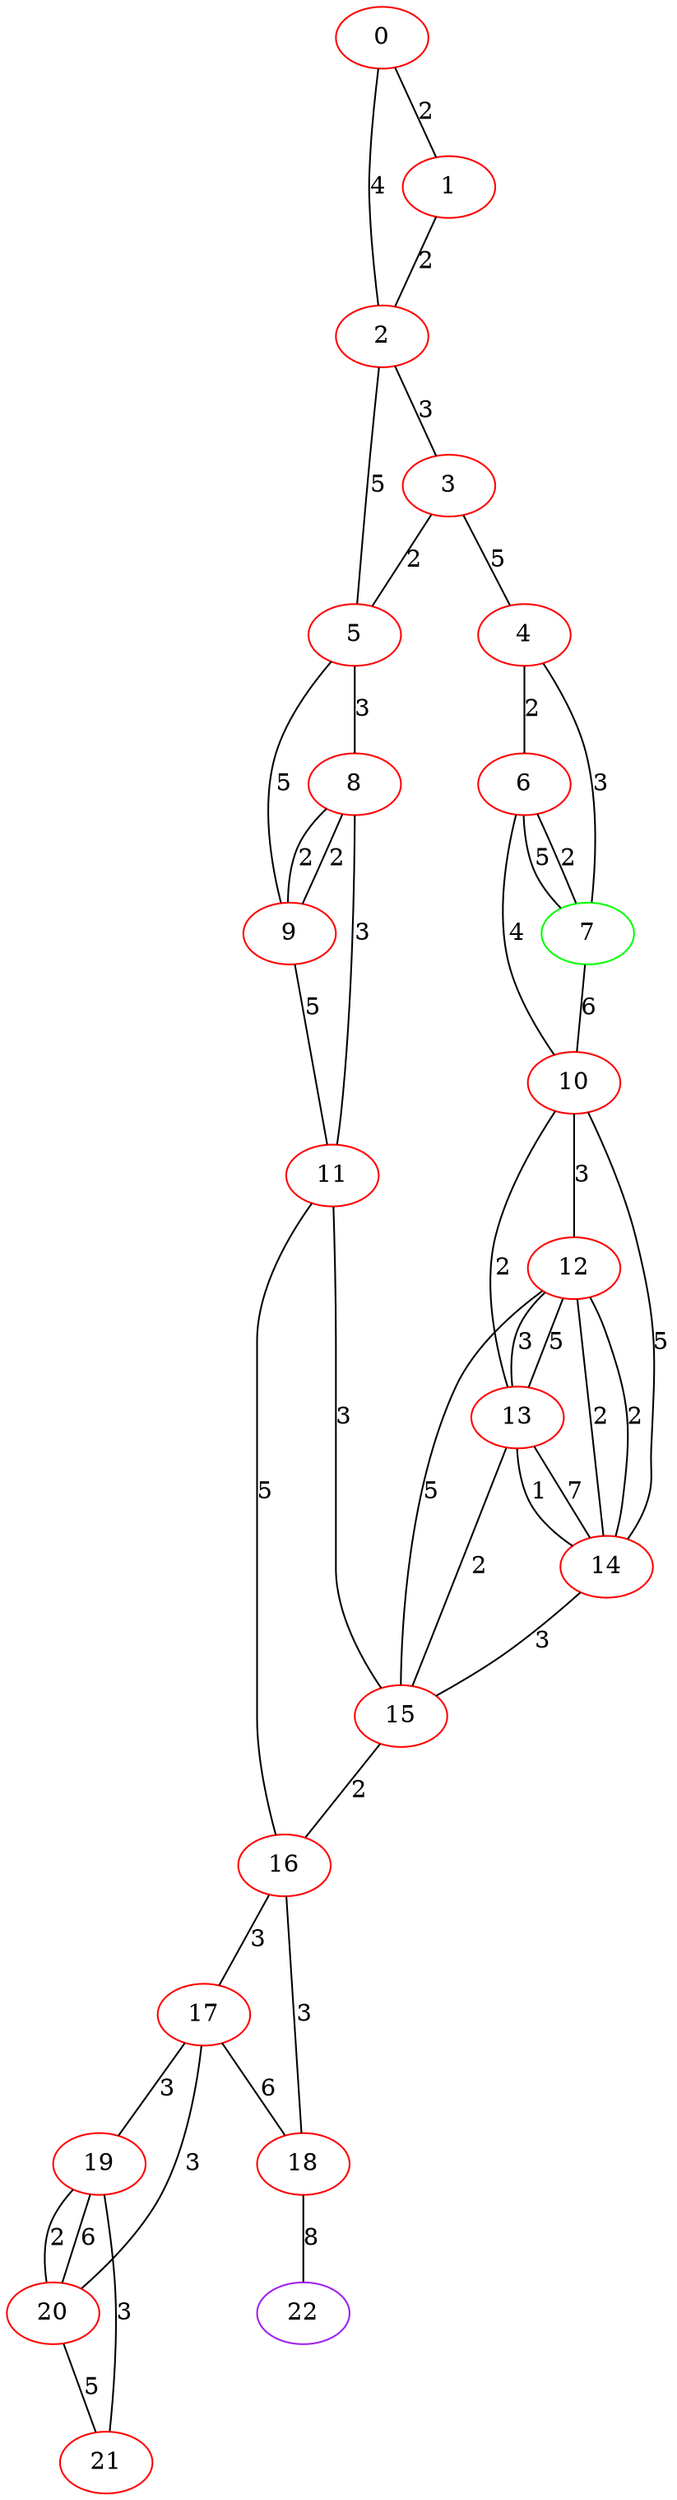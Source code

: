graph "" {
0 [color=red, weight=1];
1 [color=red, weight=1];
2 [color=red, weight=1];
3 [color=red, weight=1];
4 [color=red, weight=1];
5 [color=red, weight=1];
6 [color=red, weight=1];
7 [color=green, weight=2];
8 [color=red, weight=1];
9 [color=red, weight=1];
10 [color=red, weight=1];
11 [color=red, weight=1];
12 [color=red, weight=1];
13 [color=red, weight=1];
14 [color=red, weight=1];
15 [color=red, weight=1];
16 [color=red, weight=1];
17 [color=red, weight=1];
18 [color=red, weight=1];
19 [color=red, weight=1];
20 [color=red, weight=1];
21 [color=red, weight=1];
22 [color=purple, weight=4];
0 -- 1  [key=0, label=2];
0 -- 2  [key=0, label=4];
1 -- 2  [key=0, label=2];
2 -- 3  [key=0, label=3];
2 -- 5  [key=0, label=5];
3 -- 4  [key=0, label=5];
3 -- 5  [key=0, label=2];
4 -- 6  [key=0, label=2];
4 -- 7  [key=0, label=3];
5 -- 8  [key=0, label=3];
5 -- 9  [key=0, label=5];
6 -- 10  [key=0, label=4];
6 -- 7  [key=0, label=5];
6 -- 7  [key=1, label=2];
7 -- 10  [key=0, label=6];
8 -- 9  [key=0, label=2];
8 -- 9  [key=1, label=2];
8 -- 11  [key=0, label=3];
9 -- 11  [key=0, label=5];
10 -- 12  [key=0, label=3];
10 -- 13  [key=0, label=2];
10 -- 14  [key=0, label=5];
11 -- 16  [key=0, label=5];
11 -- 15  [key=0, label=3];
12 -- 13  [key=0, label=5];
12 -- 13  [key=1, label=3];
12 -- 14  [key=0, label=2];
12 -- 14  [key=1, label=2];
12 -- 15  [key=0, label=5];
13 -- 14  [key=0, label=7];
13 -- 14  [key=1, label=1];
13 -- 15  [key=0, label=2];
14 -- 15  [key=0, label=3];
15 -- 16  [key=0, label=2];
16 -- 17  [key=0, label=3];
16 -- 18  [key=0, label=3];
17 -- 18  [key=0, label=6];
17 -- 19  [key=0, label=3];
17 -- 20  [key=0, label=3];
18 -- 22  [key=0, label=8];
19 -- 20  [key=0, label=6];
19 -- 20  [key=1, label=2];
19 -- 21  [key=0, label=3];
20 -- 21  [key=0, label=5];
}
